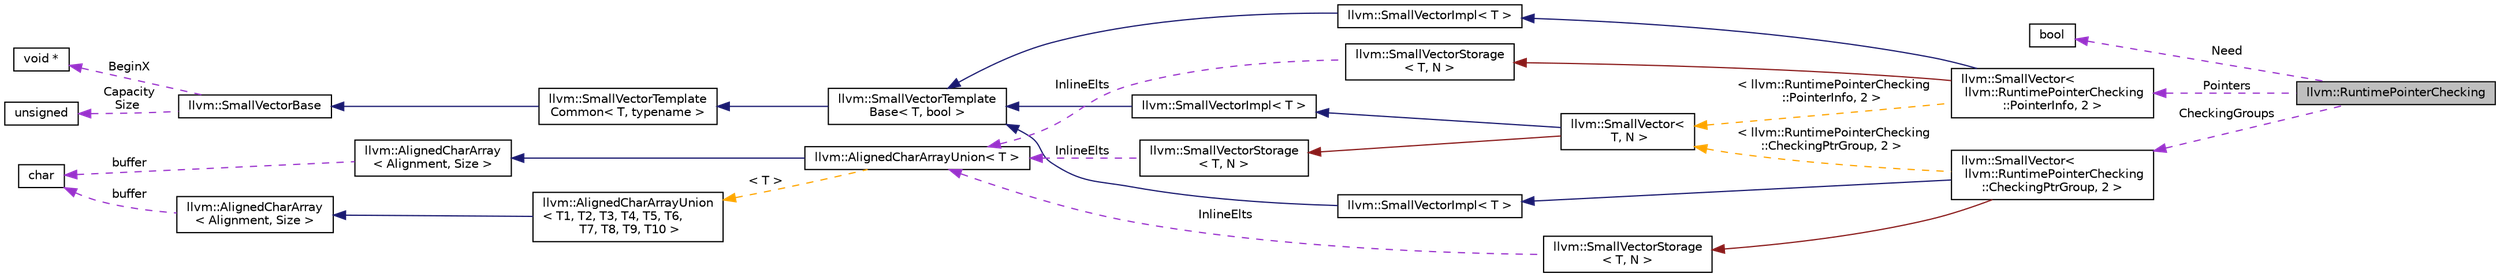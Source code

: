 digraph "llvm::RuntimePointerChecking"
{
 // LATEX_PDF_SIZE
  bgcolor="transparent";
  edge [fontname="Helvetica",fontsize="10",labelfontname="Helvetica",labelfontsize="10"];
  node [fontname="Helvetica",fontsize="10",shape="box"];
  rankdir="LR";
  Node1 [label="llvm::RuntimePointerChecking",height=0.2,width=0.4,color="black", fillcolor="grey75", style="filled", fontcolor="black",tooltip="Holds information about the memory runtime legality checks to verify that a group of pointers do not ..."];
  Node2 -> Node1 [dir="back",color="darkorchid3",fontsize="10",style="dashed",label=" Need" ,fontname="Helvetica"];
  Node2 [label="bool",height=0.2,width=0.4,color="black",URL="$classbool.html",tooltip=" "];
  Node3 -> Node1 [dir="back",color="darkorchid3",fontsize="10",style="dashed",label=" Pointers" ,fontname="Helvetica"];
  Node3 [label="llvm::SmallVector\<\l llvm::RuntimePointerChecking\l::PointerInfo, 2 \>",height=0.2,width=0.4,color="black",URL="$classllvm_1_1SmallVector.html",tooltip=" "];
  Node4 -> Node3 [dir="back",color="midnightblue",fontsize="10",style="solid",fontname="Helvetica"];
  Node4 [label="llvm::SmallVectorImpl\< T \>",height=0.2,width=0.4,color="black",URL="$classllvm_1_1SmallVectorImpl.html",tooltip="This class consists of common code factored out of the SmallVector class to reduce code duplication b..."];
  Node5 -> Node4 [dir="back",color="midnightblue",fontsize="10",style="solid",fontname="Helvetica"];
  Node5 [label="llvm::SmallVectorTemplate\lBase\< T, bool \>",height=0.2,width=0.4,color="black",URL="$classllvm_1_1SmallVectorTemplateBase.html",tooltip="SmallVectorTemplateBase<TriviallyCopyable = false> - This is where we put method implementations that..."];
  Node6 -> Node5 [dir="back",color="midnightblue",fontsize="10",style="solid",fontname="Helvetica"];
  Node6 [label="llvm::SmallVectorTemplate\lCommon\< T, typename \>",height=0.2,width=0.4,color="black",URL="$classllvm_1_1SmallVectorTemplateCommon.html",tooltip="This is the part of SmallVectorTemplateBase which does not depend on whether the type T is a POD."];
  Node7 -> Node6 [dir="back",color="midnightblue",fontsize="10",style="solid",fontname="Helvetica"];
  Node7 [label="llvm::SmallVectorBase",height=0.2,width=0.4,color="black",URL="$classllvm_1_1SmallVectorBase.html",tooltip="This is all the non-templated stuff common to all SmallVectors."];
  Node8 -> Node7 [dir="back",color="darkorchid3",fontsize="10",style="dashed",label=" BeginX" ,fontname="Helvetica"];
  Node8 [label="void *",height=0.2,width=0.4,color="black",tooltip=" "];
  Node9 -> Node7 [dir="back",color="darkorchid3",fontsize="10",style="dashed",label=" Capacity\nSize" ,fontname="Helvetica"];
  Node9 [label="unsigned",height=0.2,width=0.4,color="black",URL="$classunsigned.html",tooltip=" "];
  Node10 -> Node3 [dir="back",color="firebrick4",fontsize="10",style="solid",fontname="Helvetica"];
  Node10 [label="llvm::SmallVectorStorage\l\< T, N \>",height=0.2,width=0.4,color="black",URL="$structllvm_1_1SmallVectorStorage.html",tooltip="Storage for the SmallVector elements."];
  Node11 -> Node10 [dir="back",color="darkorchid3",fontsize="10",style="dashed",label=" InlineElts" ,fontname="Helvetica"];
  Node11 [label="llvm::AlignedCharArrayUnion\< T \>",height=0.2,width=0.4,color="black",URL="$structllvm_1_1AlignedCharArrayUnion.html",tooltip=" "];
  Node12 -> Node11 [dir="back",color="midnightblue",fontsize="10",style="solid",fontname="Helvetica"];
  Node12 [label="llvm::AlignedCharArray\l\< Alignment, Size \>",height=0.2,width=0.4,color="black",URL="$structllvm_1_1AlignedCharArray.html",tooltip="Helper for building an aligned character array type."];
  Node13 -> Node12 [dir="back",color="darkorchid3",fontsize="10",style="dashed",label=" buffer" ,fontname="Helvetica"];
  Node13 [label="char",height=0.2,width=0.4,color="black",URL="$classchar.html",tooltip=" "];
  Node14 -> Node11 [dir="back",color="orange",fontsize="10",style="dashed",label=" \< T \>" ,fontname="Helvetica"];
  Node14 [label="llvm::AlignedCharArrayUnion\l\< T1, T2, T3, T4, T5, T6,\l T7, T8, T9, T10 \>",height=0.2,width=0.4,color="black",URL="$structllvm_1_1AlignedCharArrayUnion.html",tooltip="This union template exposes a suitably aligned and sized character array member which can hold elemen..."];
  Node15 -> Node14 [dir="back",color="midnightblue",fontsize="10",style="solid",fontname="Helvetica"];
  Node15 [label="llvm::AlignedCharArray\l\< Alignment, Size \>",height=0.2,width=0.4,color="black",URL="$structllvm_1_1AlignedCharArray.html",tooltip="Helper for building an aligned character array type."];
  Node13 -> Node15 [dir="back",color="darkorchid3",fontsize="10",style="dashed",label=" buffer" ,fontname="Helvetica"];
  Node16 -> Node3 [dir="back",color="orange",fontsize="10",style="dashed",label=" \< llvm::RuntimePointerChecking\l::PointerInfo, 2 \>" ,fontname="Helvetica"];
  Node16 [label="llvm::SmallVector\<\l T, N \>",height=0.2,width=0.4,color="black",URL="$classllvm_1_1SmallVector.html",tooltip="This is a 'vector' (really, a variable-sized array), optimized for the case when the array is small."];
  Node17 -> Node16 [dir="back",color="midnightblue",fontsize="10",style="solid",fontname="Helvetica"];
  Node17 [label="llvm::SmallVectorImpl\< T \>",height=0.2,width=0.4,color="black",URL="$classllvm_1_1SmallVectorImpl.html",tooltip="This class consists of common code factored out of the SmallVector class to reduce code duplication b..."];
  Node5 -> Node17 [dir="back",color="midnightblue",fontsize="10",style="solid",fontname="Helvetica"];
  Node18 -> Node16 [dir="back",color="firebrick4",fontsize="10",style="solid",fontname="Helvetica"];
  Node18 [label="llvm::SmallVectorStorage\l\< T, N \>",height=0.2,width=0.4,color="black",URL="$structllvm_1_1SmallVectorStorage.html",tooltip="Storage for the SmallVector elements."];
  Node11 -> Node18 [dir="back",color="darkorchid3",fontsize="10",style="dashed",label=" InlineElts" ,fontname="Helvetica"];
  Node19 -> Node1 [dir="back",color="darkorchid3",fontsize="10",style="dashed",label=" CheckingGroups" ,fontname="Helvetica"];
  Node19 [label="llvm::SmallVector\<\l llvm::RuntimePointerChecking\l::CheckingPtrGroup, 2 \>",height=0.2,width=0.4,color="black",URL="$classllvm_1_1SmallVector.html",tooltip=" "];
  Node20 -> Node19 [dir="back",color="midnightblue",fontsize="10",style="solid",fontname="Helvetica"];
  Node20 [label="llvm::SmallVectorImpl\< T \>",height=0.2,width=0.4,color="black",URL="$classllvm_1_1SmallVectorImpl.html",tooltip="This class consists of common code factored out of the SmallVector class to reduce code duplication b..."];
  Node5 -> Node20 [dir="back",color="midnightblue",fontsize="10",style="solid",fontname="Helvetica"];
  Node21 -> Node19 [dir="back",color="firebrick4",fontsize="10",style="solid",fontname="Helvetica"];
  Node21 [label="llvm::SmallVectorStorage\l\< T, N \>",height=0.2,width=0.4,color="black",URL="$structllvm_1_1SmallVectorStorage.html",tooltip="Storage for the SmallVector elements."];
  Node11 -> Node21 [dir="back",color="darkorchid3",fontsize="10",style="dashed",label=" InlineElts" ,fontname="Helvetica"];
  Node16 -> Node19 [dir="back",color="orange",fontsize="10",style="dashed",label=" \< llvm::RuntimePointerChecking\l::CheckingPtrGroup, 2 \>" ,fontname="Helvetica"];
}
